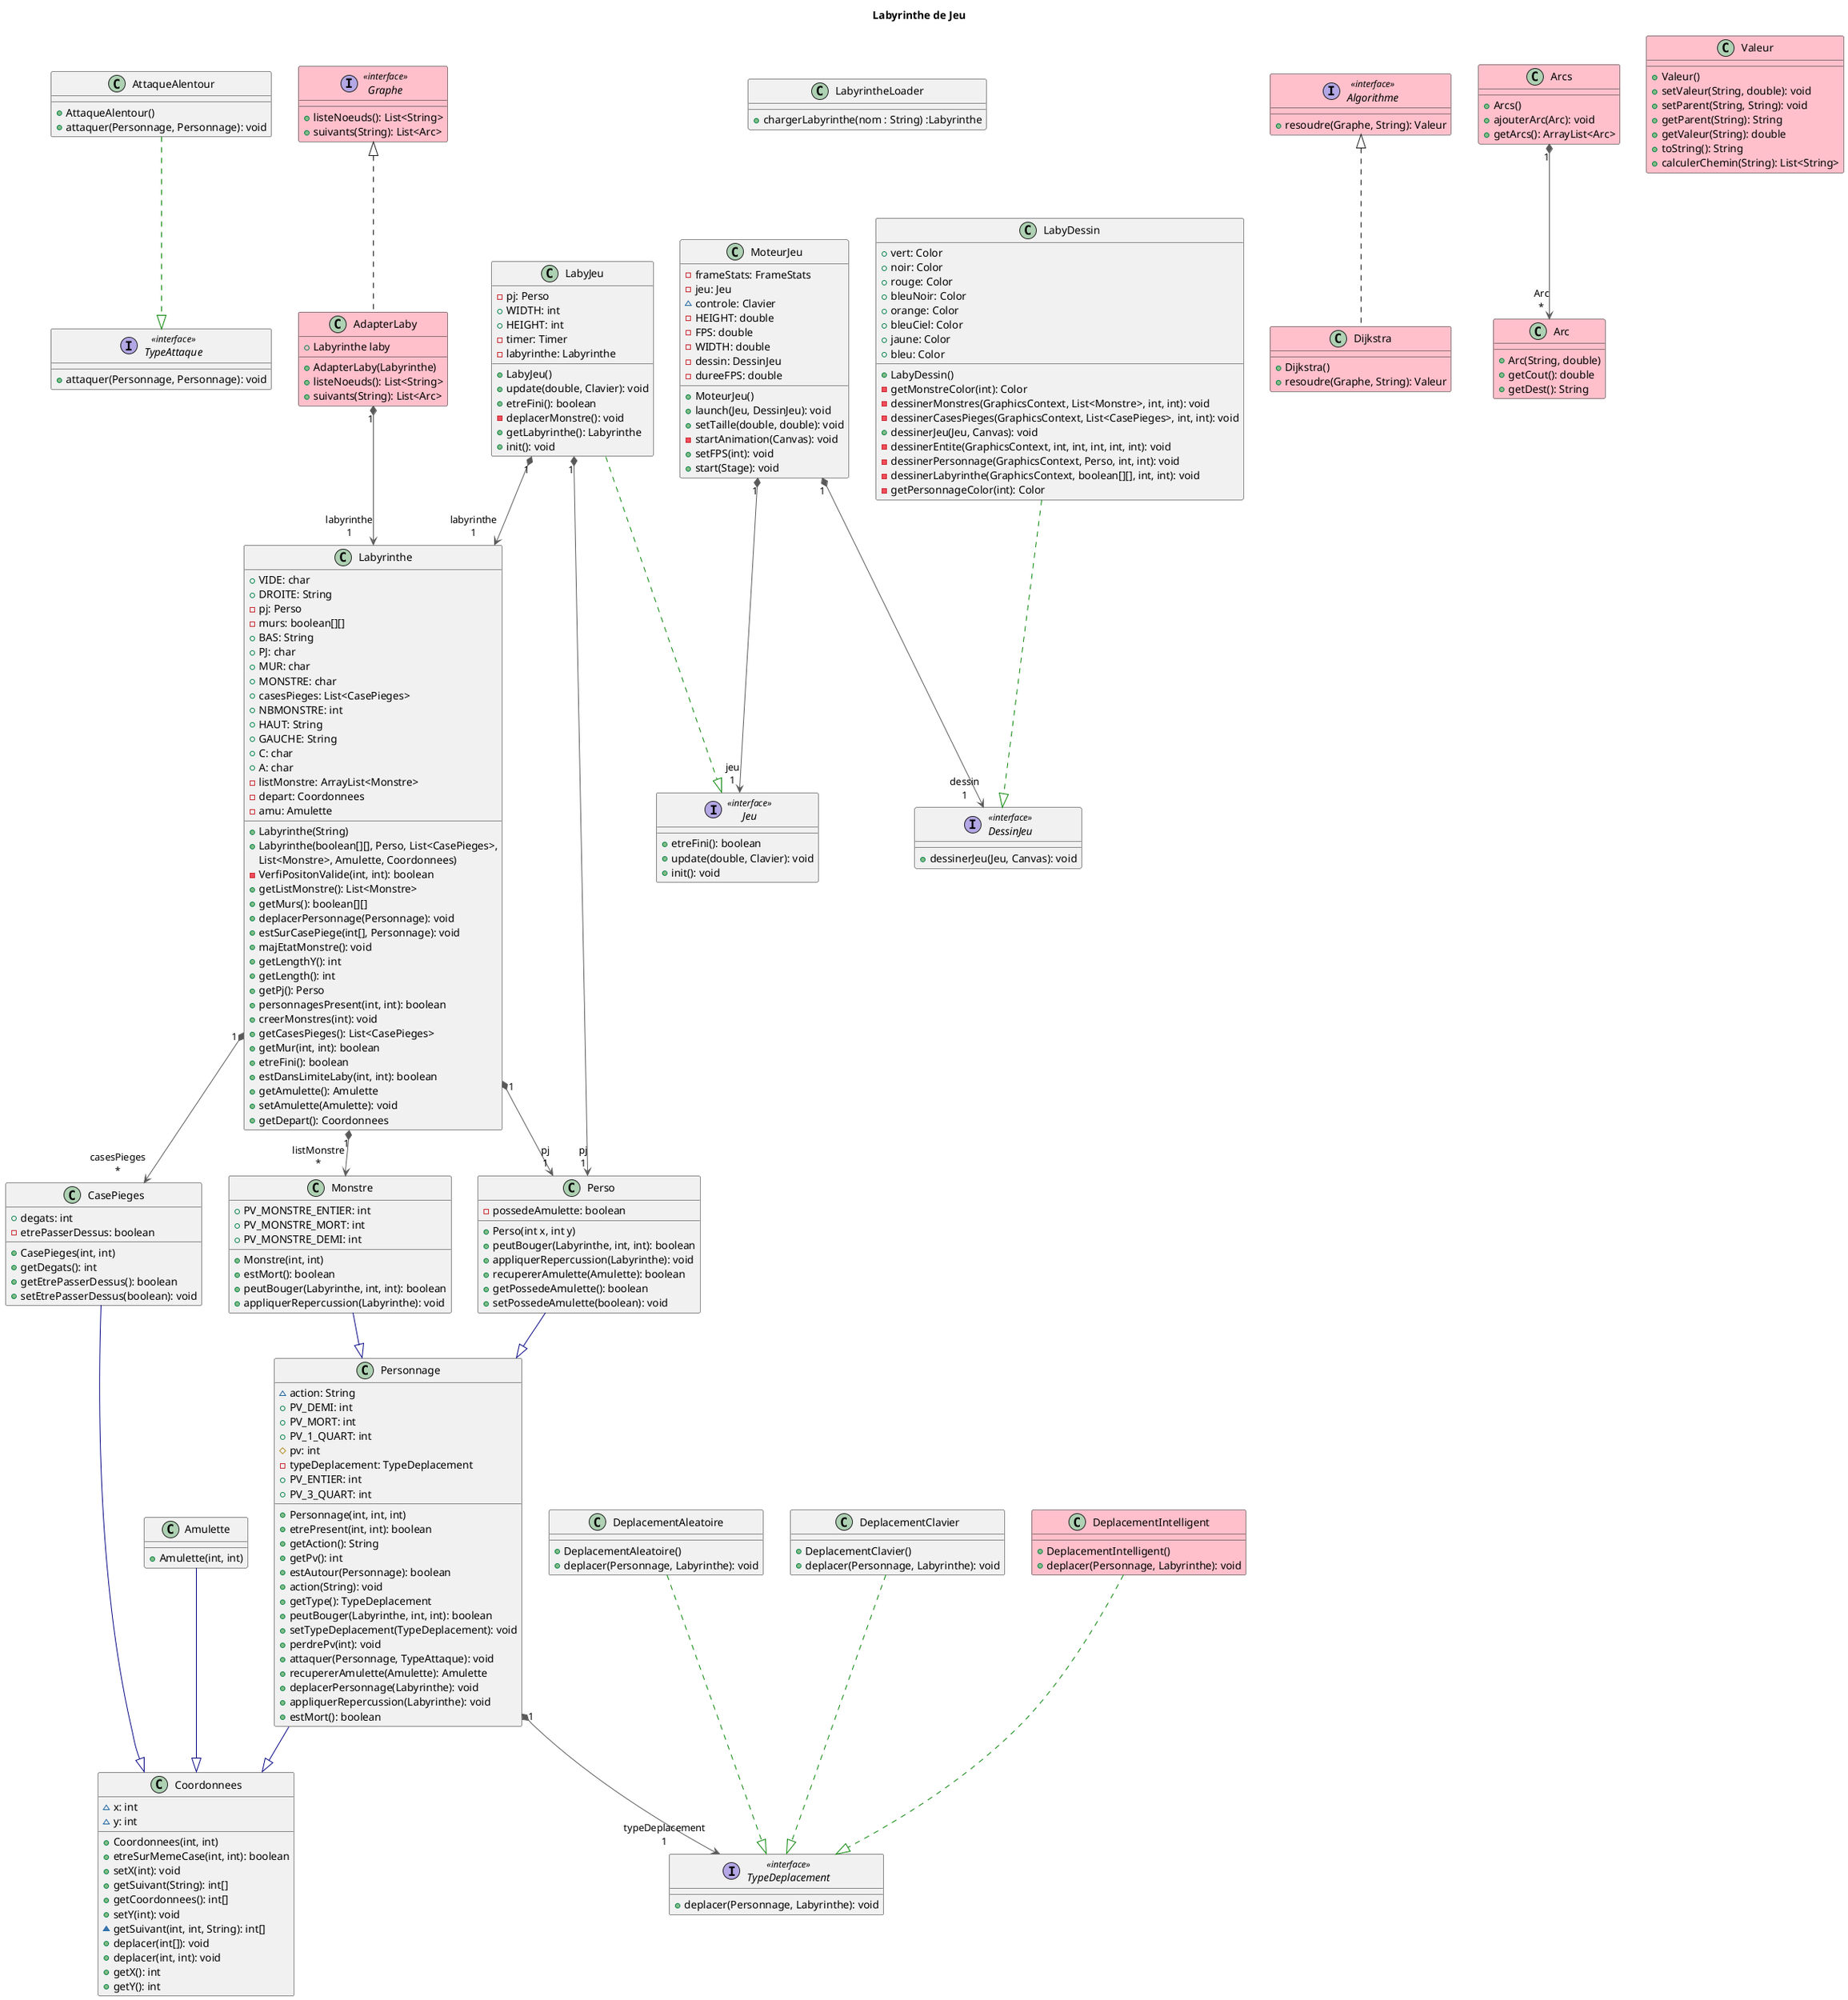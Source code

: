 @startuml
title Labyrinthe de Jeu

'''classes'''
class AttaqueAlentour {
  + AttaqueAlentour()
  + attaquer(Personnage, Personnage): void
}

class CasePieges {
  + CasePieges(int, int)
  + degats: int
  - etrePasserDessus: boolean
  + getDegats(): int
  + getEtrePasserDessus(): boolean
  + setEtrePasserDessus(boolean): void
}

class Coordonnees {
  + Coordonnees(int, int)
  ~ x: int
  ~ y: int
  + etreSurMemeCase(int, int): boolean
  + setX(int): void
  + getSuivant(String): int[]
  + getCoordonnees(): int[]
  + setY(int): void
  ~ getSuivant(int, int, String): int[]
  + deplacer(int[]): void
  + deplacer(int, int): void
  + getX(): int
  + getY(): int
}

class DeplacementAleatoire {
  + DeplacementAleatoire()
  + deplacer(Personnage, Labyrinthe): void
}

class DeplacementClavier {
  + DeplacementClavier()
  + deplacer(Personnage, Labyrinthe): void
}

class DeplacementIntelligent #pink {
  + DeplacementIntelligent()
  + deplacer(Personnage, Labyrinthe): void
}

interface DessinJeu << interface >> {
  + dessinerJeu(Jeu, Canvas): void
}

interface Jeu << interface >> {
  + etreFini(): boolean
  + update(double, Clavier): void
  + init(): void
}

class LabyDessin {
  + LabyDessin()
  + vert: Color
  + noir: Color
  + rouge: Color
  + bleuNoir: Color
  + orange: Color
  + bleuCiel: Color
  + jaune: Color
  + bleu: Color
  - getMonstreColor(int): Color
  - dessinerMonstres(GraphicsContext, List<Monstre>, int, int): void
  - dessinerCasesPieges(GraphicsContext, List<CasePieges>, int, int): void
  + dessinerJeu(Jeu, Canvas): void
  - dessinerEntite(GraphicsContext, int, int, int, int, int): void
  - dessinerPersonnage(GraphicsContext, Perso, int, int): void
  - dessinerLabyrinthe(GraphicsContext, boolean[][], int, int): void
  - getPersonnageColor(int): Color
}

class LabyJeu {
  + LabyJeu()
  - pj: Perso
  + WIDTH: int
  + HEIGHT: int
  - timer: Timer
  - labyrinthe: Labyrinthe
  + update(double, Clavier): void
  + etreFini(): boolean
  - deplacerMonstre(): void
  + getLabyrinthe(): Labyrinthe
  + init(): void
}

class LabyrintheLoader {
  + chargerLabyrinthe(nom : String) :Labyrinthe
}

class Labyrinthe {
  +Labyrinthe(String)
  +Labyrinthe(boolean[][], Perso, List<CasePieges>,
   List<Monstre>, Amulette, Coordonnees)
  +VIDE: char
  +DROITE: String
  -pj: Perso
  -murs: boolean[][]
  +BAS: String
  +PJ: char
  +MUR: char
  +MONSTRE: char
  +casesPieges: List<CasePieges>
  +NBMONSTRE: int
  +HAUT: String
  +GAUCHE: String
  +C: char
  +A: char
  -listMonstre: ArrayList<Monstre>
  -depart: Coordonnees
  -amu: Amulette
  -VerfiPositonValide(int, int): boolean
  +getListMonstre(): List<Monstre>
  +getMurs(): boolean[][]
  +deplacerPersonnage(Personnage): void
  +estSurCasePiege(int[], Personnage): void
  +majEtatMonstre(): void
  +getLengthY(): int
  +getLength(): int
  +getPj(): Perso
  +personnagesPresent(int, int): boolean
  +creerMonstres(int): void
  +getCasesPieges(): List<CasePieges>
  +getMur(int, int): boolean
  +etreFini(): boolean
  +estDansLimiteLaby(int, int): boolean
  +getAmulette(): Amulette
  +setAmulette(Amulette): void
  +getDepart(): Coordonnees
}

class Monstre {
  +Monstre(int, int)
  +PV_MONSTRE_ENTIER: int
  +PV_MONSTRE_MORT: int
  +PV_MONSTRE_DEMI: int
  +estMort(): boolean
  +peutBouger(Labyrinthe, int, int): boolean
  +appliquerRepercussion(Labyrinthe): void
}

class MoteurJeu  {
  + MoteurJeu()
  - frameStats: FrameStats
  - jeu: Jeu
  ~ controle: Clavier
  - HEIGHT: double
  - FPS: double
  - WIDTH: double
  - dessin: DessinJeu
  - dureeFPS: double
  + launch(Jeu, DessinJeu): void
  + setTaille(double, double): void
  - startAnimation(Canvas): void
  + setFPS(int): void
  + start(Stage): void
}

class Perso {
  + Perso(int x, int y)
  + peutBouger(Labyrinthe, int, int): boolean
  + appliquerRepercussion(Labyrinthe): void
  + recupererAmulette(Amulette): boolean
  + getPossedeAmulette(): boolean
  + setPossedeAmulette(boolean): void
  - possedeAmulette: boolean
}

class Personnage {
  +Personnage(int, int, int)
  ~action: String
  +PV_DEMI: int
  +PV_MORT: int
  +PV_1_QUART: int
  #pv: int
  -typeDeplacement: TypeDeplacement
  +PV_ENTIER: int
  +PV_3_QUART: int
  +etrePresent(int, int): boolean
  +getAction(): String
  +getPv(): int
  +estAutour(Personnage): boolean
  +action(String): void
  +getType(): TypeDeplacement
  +peutBouger(Labyrinthe, int, int): boolean
  +setTypeDeplacement(TypeDeplacement): void
  +perdrePv(int): void
  +attaquer(Personnage, TypeAttaque): void
  +recupererAmulette(Amulette): Amulette
  +deplacerPersonnage(Labyrinthe): void
  +appliquerRepercussion(Labyrinthe): void
  +estMort(): boolean
}

class Amulette {
  + Amulette(int, int)
}

interface TypeAttaque << interface >> {
  + attaquer(Personnage, Personnage): void
}

interface TypeDeplacement << interface >> {
  + deplacer(Personnage, Labyrinthe): void
}

'''nouvelles classes et interfaces pour le plus court chemin'''
class AdapterLaby  #pink implements Graphe {
  + Labyrinthe laby
  + AdapterLaby(Labyrinthe)
  + listeNoeuds(): List<String>
  + suivants(String): List<Arc>
}

interface Algorithme << interface >> #pink {
  + resoudre(Graphe, String): Valeur
}

class Arc #pink{
  + Arc(String, double)
  + getCout(): double
  + getDest(): String
}

class Arcs #pink {
  + Arcs()
  + ajouterArc(Arc): void
  + getArcs(): ArrayList<Arc>
}

class Dijkstra  #pink implements Algorithme{
  + Dijkstra()
  + resoudre(Graphe, String): Valeur
}

interface Graphe << interface >> #pink{
  + listeNoeuds(): List<String>
  + suivants(String): List<Arc>
}

class Valeur #pink{
  + Valeur()
  + setValeur(String, double): void
  + setParent(String, String): void
  + getParent(String): String
  + getValeur(String): double
  + toString(): String
  + calculerChemin(String): List<String>
}

'''relations'''
AttaqueAlentour       -[#008200,dashed]-^  TypeAttaque
CasePieges            -[#000082,plain]-^  Coordonnees
DeplacementAleatoire  -[#008200,dashed]-^  TypeDeplacement
DeplacementClavier    -[#008200,dashed]-^  TypeDeplacement
DeplacementIntelligent  -[#008200,dashed]-^  TypeDeplacement
LabyDessin            -[#008200,dashed]-^  DessinJeu
LabyJeu               -[#008200,dashed]-^  Jeu
LabyJeu              "1" *-[#595959,plain]-> "labyrinthe\n1" Labyrinthe
AdapterLaby              "1" *-[#595959,plain]-> "labyrinthe\n1" Labyrinthe
LabyJeu              "1" *-[#595959,plain]-> "pj\n1" Perso
Labyrinthe           "1" *-[#595959,plain]-> "casesPieges\n*" CasePieges
Labyrinthe           "1" *-[#595959,plain]-> "listMonstre\n*" Monstre
Labyrinthe           "1" *-[#595959,plain]-> "pj\n1" Perso
Monstre               -[#000082,plain]-^  Personnage
MoteurJeu            "1" *-[#595959,plain]-> "dessin\n1" DessinJeu
MoteurJeu            "1" *-[#595959,plain]-> "jeu\n1" Jeu
Perso                 -[#000082,plain]-^  Personnage
Personnage            -[#000082,plain]-^  Coordonnees
Amulette            -[#000082,plain]-^  Coordonnees
Personnage           "1" *-[#595959,plain]-> "typeDeplacement\n1" TypeDeplacement
Arcs           "1" *-[#595959,plain]-> "Arc\n*" Arc



@enduml